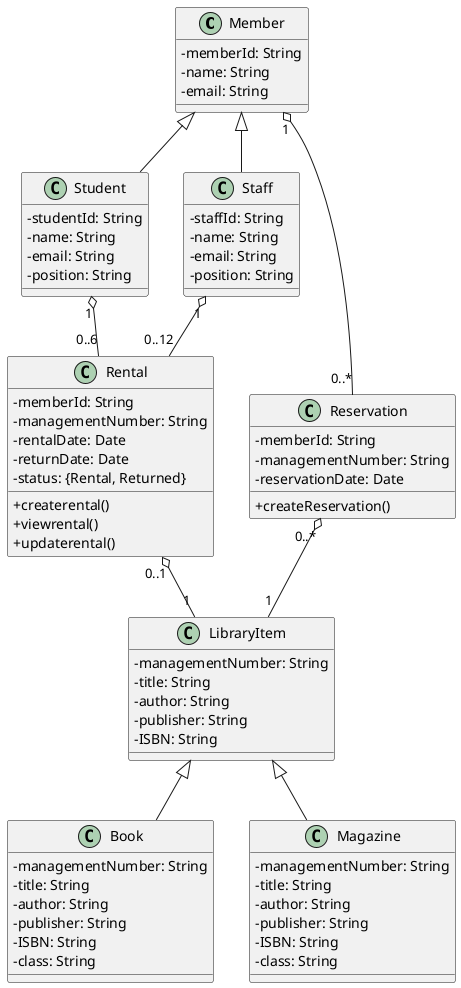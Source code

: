 @startuml .
skinparam classAttributeIconSize 0

class Member {
  - memberId: String
  - name: String
  - email: String
}

class Student {
  - studentId: String
  - name: String
  - email: String
  - position: String
}

class Staff {
  - staffId: String
  - name: String
  - email: String
  - position: String
}

class Reservation {
  - memberId: String
  - managementNumber: String
  - reservationDate: Date

  + createReservation()
}

class Rental {
  - memberId: String
  - managementNumber: String
  - rentalDate: Date
  - returnDate: Date
  - status: {Rental, Returned}

  + createrental()
  + viewrental()
  + updaterental()
}

class LibraryItem {
  - managementNumber: String
  - title: String
  - author: String
  - publisher: String
  - ISBN: String
}

class Book {
  - managementNumber: String
  - title: String
  - author: String
  - publisher: String
  - ISBN: String
  - class: String
}

class Magazine {
  - managementNumber: String
  - title: String
  - author: String
  - publisher: String
  - ISBN: String
  - class: String
}

Member <|-- Student

Member <|-- Staff

LibraryItem <|-- Book

LibraryItem <|-- Magazine

Student "1" o-- "0..6" Rental

Staff "1" o-- "0..12" Rental

Member "1" o-- "0..*" Reservation

Rental "0..1" o-- "1" LibraryItem

Reservation "0..*" o-- "1" LibraryItem

@enduml